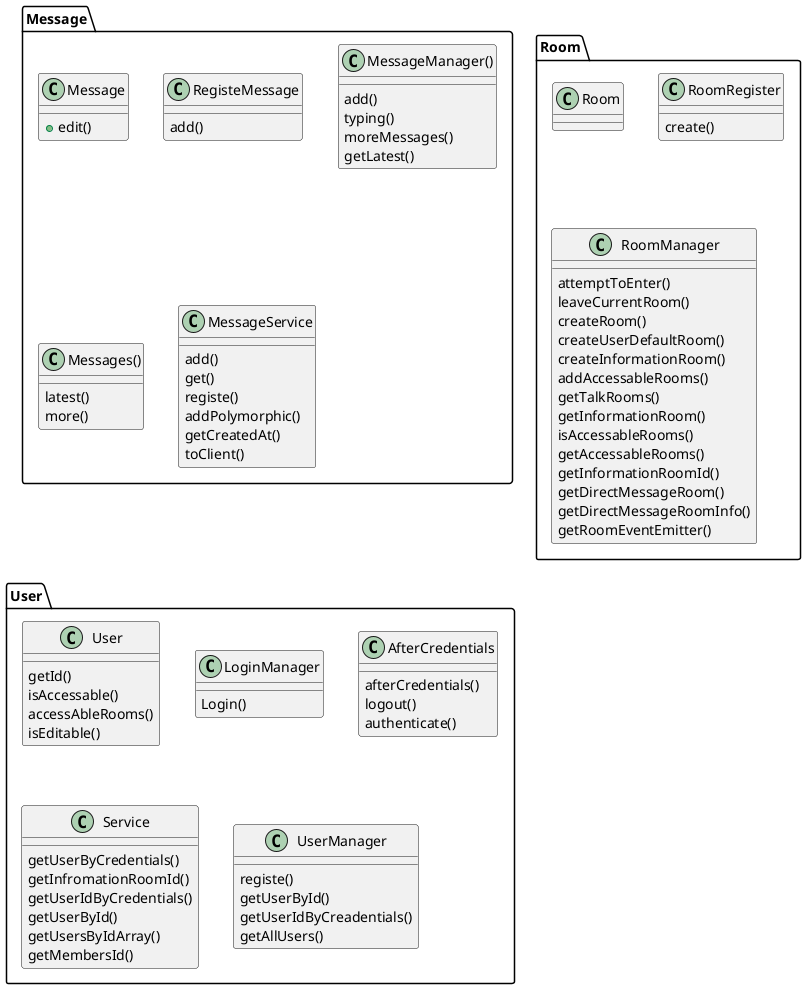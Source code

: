 @startuml
package Message{

    class Message{
        +edit()
    }

    class RegisteMessage{
        add()   
    }

    class MessageManager(){
        add()
        typing()
        moreMessages()
        getLatest()
    }

    class Messages(){
        latest()
        more()        
    }

    class MessageService{
        add()
        get()
        registe()
        addPolymorphic()
        getCreatedAt()
        toClient()        
    }


}

package Room{

    class Room{}

    class RoomRegister{
        create()
    }

    class RoomManager{
        attemptToEnter()
        leaveCurrentRoom()
        createRoom()
        createUserDefaultRoom()
        createInformationRoom()
        addAccessableRooms()
        getTalkRooms()
        getInformationRoom()
        isAccessableRooms()
        getAccessableRooms()
        getInformationRoomId()
        getDirectMessageRoom()
        getDirectMessageRoomInfo()
        getRoomEventEmitter()
    }

}

package User{

    class User{
        getId()
        isAccessable()
        accessAbleRooms()
        isEditable()
    }

    class LoginManager{
        Login()
    }

    class AfterCredentials{
        afterCredentials()
        logout()
        authenticate()
    }

    class Service{
        getUserByCredentials()
        getInfromationRoomId()
        getUserIdByCredentials()
        getUserById()
        getUsersByIdArray()
        getMembersId()
    }

    class UserManager{
        registe()
        getUserById()
        getUserIdByCreadentials()
        getAllUsers()
    }


}






@enduml